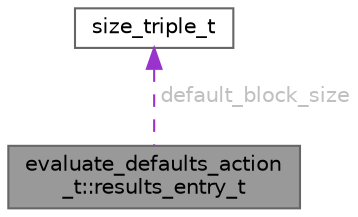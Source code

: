 digraph "evaluate_defaults_action_t::results_entry_t"
{
 // LATEX_PDF_SIZE
  bgcolor="transparent";
  edge [fontname=Helvetica,fontsize=10,labelfontname=Helvetica,labelfontsize=10];
  node [fontname=Helvetica,fontsize=10,shape=box,height=0.2,width=0.4];
  Node1 [id="Node000001",label="evaluate_defaults_action\l_t::results_entry_t",height=0.2,width=0.4,color="gray40", fillcolor="grey60", style="filled", fontcolor="black",tooltip=" "];
  Node2 -> Node1 [id="edge1_Node000001_Node000002",dir="back",color="darkorchid3",style="dashed",tooltip=" ",label=" default_block_size",fontcolor="grey" ];
  Node2 [id="Node000002",label="size_triple_t",height=0.2,width=0.4,color="gray40", fillcolor="white", style="filled",URL="$structsize__triple__t.html",tooltip=" "];
}
